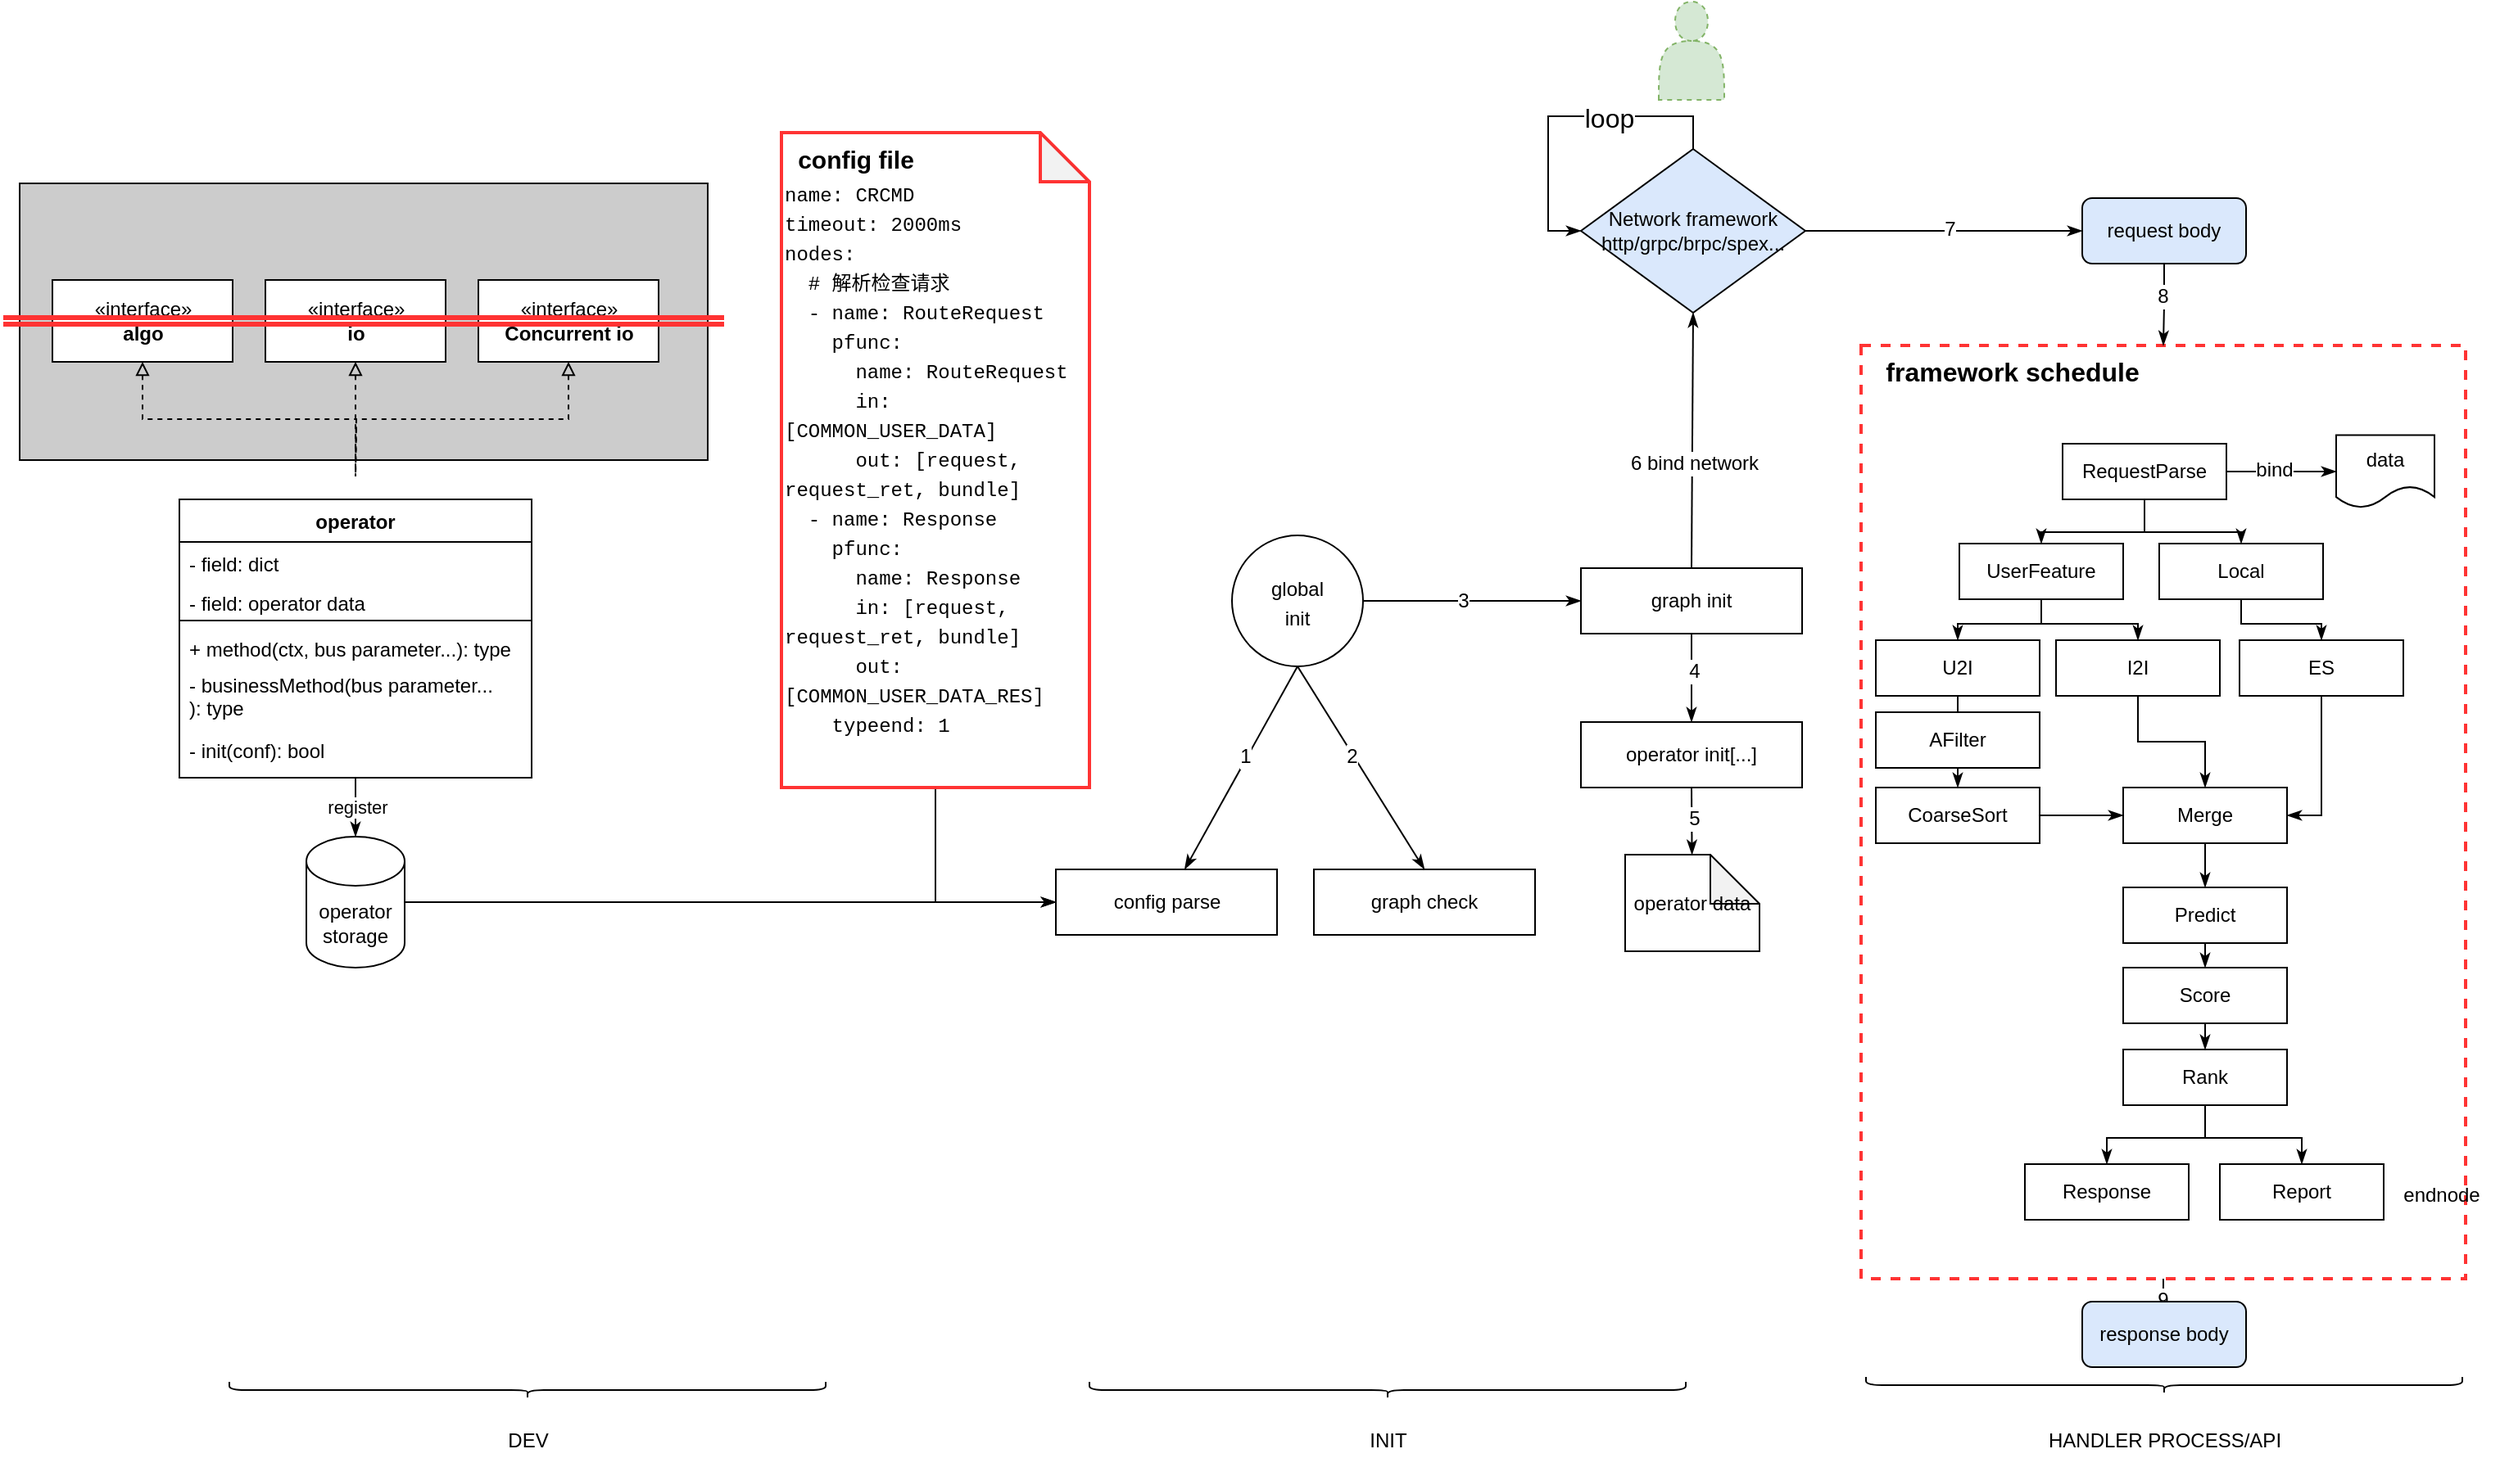 <mxfile version="20.3.0" type="github">
  <diagram id="yWwbZc_F04W9cuqAC80H" name="第 1 页">
    <mxGraphModel dx="1234" dy="769" grid="1" gridSize="10" guides="1" tooltips="1" connect="1" arrows="1" fold="1" page="1" pageScale="1" pageWidth="3300" pageHeight="4681" math="0" shadow="0">
      <root>
        <mxCell id="0" />
        <mxCell id="1" parent="0" />
        <mxCell id="CjYGygCoak3NPDFjtZdw-89" value="" style="rounded=0;whiteSpace=wrap;html=1;fillColor=#CCCCCC;" parent="1" vertex="1">
          <mxGeometry x="77" y="151" width="420" height="169" as="geometry" />
        </mxCell>
        <mxCell id="CjYGygCoak3NPDFjtZdw-1" style="edgeStyle=orthogonalEdgeStyle;rounded=0;orthogonalLoop=1;jettySize=auto;html=1;exitX=0.5;exitY=1;exitDx=0;exitDy=0;fontSize=16;fontColor=#000000;startArrow=none;startFill=0;endArrow=classicThin;endFill=1;" parent="1" source="CjYGygCoak3NPDFjtZdw-3" target="CjYGygCoak3NPDFjtZdw-81" edge="1">
          <mxGeometry relative="1" as="geometry" />
        </mxCell>
        <mxCell id="CjYGygCoak3NPDFjtZdw-2" value="9" style="edgeLabel;html=1;align=center;verticalAlign=middle;resizable=0;points=[];fontSize=12;fontColor=#000000;" parent="CjYGygCoak3NPDFjtZdw-1" vertex="1" connectable="0">
          <mxGeometry x="0.36" relative="1" as="geometry">
            <mxPoint x="-1" y="-5" as="offset" />
          </mxGeometry>
        </mxCell>
        <mxCell id="CjYGygCoak3NPDFjtZdw-3" value="" style="rounded=0;whiteSpace=wrap;html=1;fontSize=12;fontColor=#000000;dashed=1;strokeColor=#FF3333;strokeWidth=2;" parent="1" vertex="1">
          <mxGeometry x="1201" y="250" width="369" height="570" as="geometry" />
        </mxCell>
        <mxCell id="CjYGygCoak3NPDFjtZdw-4" value="INIT" style="text;html=1;resizable=0;autosize=1;align=center;verticalAlign=middle;points=[];fillColor=none;strokeColor=none;rounded=0;" parent="1" vertex="1">
          <mxGeometry x="887" y="904" width="50" height="30" as="geometry" />
        </mxCell>
        <mxCell id="CjYGygCoak3NPDFjtZdw-5" value="HANDLER PROCESS/API" style="text;html=1;resizable=0;autosize=1;align=center;verticalAlign=middle;points=[];fillColor=none;strokeColor=none;rounded=0;" parent="1" vertex="1">
          <mxGeometry x="1301" y="904" width="170" height="30" as="geometry" />
        </mxCell>
        <mxCell id="CjYGygCoak3NPDFjtZdw-12" style="edgeStyle=orthogonalEdgeStyle;rounded=0;orthogonalLoop=1;jettySize=auto;html=1;exitX=0.5;exitY=1;exitDx=0;exitDy=0;entryX=0.5;entryY=0;entryDx=0;entryDy=0;startArrow=block;startFill=0;endArrow=none;endFill=0;dashed=1;" parent="1" source="CjYGygCoak3NPDFjtZdw-13" edge="1">
          <mxGeometry relative="1" as="geometry">
            <mxPoint x="282" y="330" as="targetPoint" />
          </mxGeometry>
        </mxCell>
        <mxCell id="CjYGygCoak3NPDFjtZdw-13" value="«interface»&lt;br&gt;&lt;b&gt;algo&lt;/b&gt;" style="html=1;" parent="1" vertex="1">
          <mxGeometry x="97" y="210" width="110" height="50" as="geometry" />
        </mxCell>
        <mxCell id="CjYGygCoak3NPDFjtZdw-14" style="edgeStyle=orthogonalEdgeStyle;rounded=0;orthogonalLoop=1;jettySize=auto;html=1;exitX=0.5;exitY=1;exitDx=0;exitDy=0;entryX=0.5;entryY=0;entryDx=0;entryDy=0;dashed=1;startArrow=block;startFill=0;endArrow=none;endFill=0;" parent="1" source="CjYGygCoak3NPDFjtZdw-15" edge="1">
          <mxGeometry relative="1" as="geometry">
            <mxPoint x="282" y="330" as="targetPoint" />
          </mxGeometry>
        </mxCell>
        <mxCell id="CjYGygCoak3NPDFjtZdw-15" value="«interface»&lt;br&gt;&lt;b&gt;io&lt;/b&gt;" style="html=1;" parent="1" vertex="1">
          <mxGeometry x="227" y="210" width="110" height="50" as="geometry" />
        </mxCell>
        <mxCell id="CjYGygCoak3NPDFjtZdw-16" style="edgeStyle=orthogonalEdgeStyle;rounded=0;orthogonalLoop=1;jettySize=auto;html=1;exitX=0.5;exitY=1;exitDx=0;exitDy=0;entryX=0.5;entryY=0;entryDx=0;entryDy=0;dashed=1;startArrow=block;startFill=0;endArrow=none;endFill=0;" parent="1" source="CjYGygCoak3NPDFjtZdw-17" edge="1">
          <mxGeometry relative="1" as="geometry">
            <mxPoint x="282" y="330" as="targetPoint" />
          </mxGeometry>
        </mxCell>
        <mxCell id="CjYGygCoak3NPDFjtZdw-17" value="«interface»&lt;br&gt;&lt;b&gt;Concurrent io&lt;/b&gt;" style="html=1;" parent="1" vertex="1">
          <mxGeometry x="357" y="210" width="110" height="50" as="geometry" />
        </mxCell>
        <mxCell id="CjYGygCoak3NPDFjtZdw-18" style="edgeStyle=orthogonalEdgeStyle;rounded=0;orthogonalLoop=1;jettySize=auto;html=1;exitX=0.5;exitY=0;exitDx=0;exitDy=0;exitPerimeter=0;entryX=0.5;entryY=1;entryDx=0;entryDy=0;entryPerimeter=0;startArrow=classicThin;startFill=1;endArrow=none;endFill=0;" parent="1" source="CjYGygCoak3NPDFjtZdw-21" target="CjYGygCoak3NPDFjtZdw-96" edge="1">
          <mxGeometry relative="1" as="geometry">
            <mxPoint x="282" y="490.492" as="targetPoint" />
          </mxGeometry>
        </mxCell>
        <mxCell id="CjYGygCoak3NPDFjtZdw-19" value="register" style="edgeLabel;html=1;align=center;verticalAlign=middle;resizable=0;points=[];" parent="CjYGygCoak3NPDFjtZdw-18" vertex="1" connectable="0">
          <mxGeometry x="0.092" y="-1" relative="1" as="geometry">
            <mxPoint y="1" as="offset" />
          </mxGeometry>
        </mxCell>
        <mxCell id="CjYGygCoak3NPDFjtZdw-20" style="edgeStyle=orthogonalEdgeStyle;rounded=0;orthogonalLoop=1;jettySize=auto;html=1;exitX=1;exitY=0.5;exitDx=0;exitDy=0;exitPerimeter=0;entryX=0;entryY=0.5;entryDx=0;entryDy=0;fontSize=12;fontColor=#000000;startArrow=none;startFill=0;endArrow=classicThin;endFill=1;" parent="1" source="CjYGygCoak3NPDFjtZdw-21" target="CjYGygCoak3NPDFjtZdw-32" edge="1">
          <mxGeometry relative="1" as="geometry" />
        </mxCell>
        <mxCell id="CjYGygCoak3NPDFjtZdw-21" value="operator storage" style="shape=cylinder3;whiteSpace=wrap;html=1;boundedLbl=1;backgroundOutline=1;size=15;" parent="1" vertex="1">
          <mxGeometry x="252" y="550" width="60" height="80" as="geometry" />
        </mxCell>
        <mxCell id="CjYGygCoak3NPDFjtZdw-22" style="edgeStyle=orthogonalEdgeStyle;rounded=0;orthogonalLoop=1;jettySize=auto;html=1;entryX=0;entryY=0.5;entryDx=0;entryDy=0;fontSize=12;fontColor=#000000;startArrow=none;startFill=0;endArrow=classicThin;endFill=1;" parent="1" source="cb_gOXfBQWDPXnd1cPTc-1" target="CjYGygCoak3NPDFjtZdw-32" edge="1">
          <mxGeometry relative="1" as="geometry">
            <mxPoint x="566" y="550" as="sourcePoint" />
          </mxGeometry>
        </mxCell>
        <mxCell id="CjYGygCoak3NPDFjtZdw-25" style="rounded=0;orthogonalLoop=1;jettySize=auto;html=1;exitX=0.5;exitY=1;exitDx=0;exitDy=0;fontSize=12;fontColor=#000000;startArrow=none;startFill=0;endArrow=classicThin;endFill=1;" parent="1" source="CjYGygCoak3NPDFjtZdw-31" target="CjYGygCoak3NPDFjtZdw-32" edge="1">
          <mxGeometry relative="1" as="geometry" />
        </mxCell>
        <mxCell id="CjYGygCoak3NPDFjtZdw-26" value="1" style="edgeLabel;html=1;align=center;verticalAlign=middle;resizable=0;points=[];fontSize=12;fontColor=#000000;" parent="CjYGygCoak3NPDFjtZdw-25" vertex="1" connectable="0">
          <mxGeometry x="-0.091" y="-1" relative="1" as="geometry">
            <mxPoint y="-1" as="offset" />
          </mxGeometry>
        </mxCell>
        <mxCell id="CjYGygCoak3NPDFjtZdw-27" style="edgeStyle=none;rounded=0;orthogonalLoop=1;jettySize=auto;html=1;exitX=0.5;exitY=1;exitDx=0;exitDy=0;entryX=0.5;entryY=0;entryDx=0;entryDy=0;fontSize=12;fontColor=#000000;startArrow=none;startFill=0;endArrow=classicThin;endFill=1;" parent="1" source="CjYGygCoak3NPDFjtZdw-31" target="CjYGygCoak3NPDFjtZdw-33" edge="1">
          <mxGeometry relative="1" as="geometry" />
        </mxCell>
        <mxCell id="CjYGygCoak3NPDFjtZdw-28" value="2" style="edgeLabel;html=1;align=center;verticalAlign=middle;resizable=0;points=[];fontSize=12;fontColor=#000000;" parent="CjYGygCoak3NPDFjtZdw-27" vertex="1" connectable="0">
          <mxGeometry x="-0.146" relative="1" as="geometry">
            <mxPoint y="2" as="offset" />
          </mxGeometry>
        </mxCell>
        <mxCell id="CjYGygCoak3NPDFjtZdw-29" style="edgeStyle=none;rounded=0;orthogonalLoop=1;jettySize=auto;html=1;exitX=1;exitY=0.5;exitDx=0;exitDy=0;entryX=0;entryY=0.5;entryDx=0;entryDy=0;fontSize=12;fontColor=#000000;startArrow=none;startFill=0;endArrow=classicThin;endFill=1;" parent="1" source="CjYGygCoak3NPDFjtZdw-31" target="CjYGygCoak3NPDFjtZdw-38" edge="1">
          <mxGeometry relative="1" as="geometry">
            <mxPoint x="967" y="406" as="targetPoint" />
          </mxGeometry>
        </mxCell>
        <mxCell id="CjYGygCoak3NPDFjtZdw-30" value="3" style="edgeLabel;html=1;align=center;verticalAlign=middle;resizable=0;points=[];fontSize=12;fontColor=#000000;" parent="CjYGygCoak3NPDFjtZdw-29" vertex="1" connectable="0">
          <mxGeometry x="-0.086" relative="1" as="geometry">
            <mxPoint as="offset" />
          </mxGeometry>
        </mxCell>
        <mxCell id="CjYGygCoak3NPDFjtZdw-31" value="&lt;font style=&quot;font-size: 12px;&quot; color=&quot;#000000&quot;&gt;global&lt;br&gt;init&lt;br&gt;&lt;/font&gt;" style="ellipse;whiteSpace=wrap;html=1;aspect=fixed;fontSize=15;fontColor=#0000FF;" parent="1" vertex="1">
          <mxGeometry x="817" y="366" width="80" height="80" as="geometry" />
        </mxCell>
        <mxCell id="CjYGygCoak3NPDFjtZdw-32" value="config parse" style="rounded=0;whiteSpace=wrap;html=1;fontSize=12;fontColor=#000000;" parent="1" vertex="1">
          <mxGeometry x="709.5" y="570" width="135" height="40" as="geometry" />
        </mxCell>
        <mxCell id="CjYGygCoak3NPDFjtZdw-33" value="graph check" style="rounded=0;whiteSpace=wrap;html=1;fontSize=12;fontColor=#000000;" parent="1" vertex="1">
          <mxGeometry x="867" y="570" width="135" height="40" as="geometry" />
        </mxCell>
        <mxCell id="CjYGygCoak3NPDFjtZdw-34" style="edgeStyle=none;rounded=0;orthogonalLoop=1;jettySize=auto;html=1;exitX=0.5;exitY=1;exitDx=0;exitDy=0;entryX=0.5;entryY=0;entryDx=0;entryDy=0;fontSize=12;fontColor=#000000;startArrow=none;startFill=0;endArrow=classicThin;endFill=1;" parent="1" source="CjYGygCoak3NPDFjtZdw-38" target="CjYGygCoak3NPDFjtZdw-41" edge="1">
          <mxGeometry relative="1" as="geometry">
            <mxPoint x="1097.5" y="470" as="targetPoint" />
          </mxGeometry>
        </mxCell>
        <mxCell id="CjYGygCoak3NPDFjtZdw-35" value="4" style="edgeLabel;html=1;align=center;verticalAlign=middle;resizable=0;points=[];fontSize=12;fontColor=#000000;" parent="CjYGygCoak3NPDFjtZdw-34" vertex="1" connectable="0">
          <mxGeometry x="-0.364" y="1" relative="1" as="geometry">
            <mxPoint y="6" as="offset" />
          </mxGeometry>
        </mxCell>
        <mxCell id="CjYGygCoak3NPDFjtZdw-36" style="edgeStyle=none;rounded=0;orthogonalLoop=1;jettySize=auto;html=1;exitX=0.5;exitY=0;exitDx=0;exitDy=0;entryX=0.5;entryY=1;entryDx=0;entryDy=0;fontSize=12;fontColor=#000000;startArrow=none;startFill=0;endArrow=classicThin;endFill=1;" parent="1" source="CjYGygCoak3NPDFjtZdw-38" target="CjYGygCoak3NPDFjtZdw-45" edge="1">
          <mxGeometry relative="1" as="geometry" />
        </mxCell>
        <mxCell id="CjYGygCoak3NPDFjtZdw-37" value="6 bind network" style="edgeLabel;html=1;align=center;verticalAlign=middle;resizable=0;points=[];fontSize=12;fontColor=#000000;" parent="CjYGygCoak3NPDFjtZdw-36" vertex="1" connectable="0">
          <mxGeometry x="-0.179" y="-1" relative="1" as="geometry">
            <mxPoint as="offset" />
          </mxGeometry>
        </mxCell>
        <mxCell id="CjYGygCoak3NPDFjtZdw-38" value="graph&amp;nbsp;init" style="rounded=0;whiteSpace=wrap;html=1;fontSize=12;fontColor=#000000;" parent="1" vertex="1">
          <mxGeometry x="1030" y="386" width="135" height="40" as="geometry" />
        </mxCell>
        <mxCell id="CjYGygCoak3NPDFjtZdw-39" style="edgeStyle=none;rounded=0;orthogonalLoop=1;jettySize=auto;html=1;exitX=0.5;exitY=1;exitDx=0;exitDy=0;fontSize=12;fontColor=#000000;startArrow=none;startFill=0;endArrow=classicThin;endFill=1;" parent="1" source="CjYGygCoak3NPDFjtZdw-41" target="CjYGygCoak3NPDFjtZdw-42" edge="1">
          <mxGeometry relative="1" as="geometry" />
        </mxCell>
        <mxCell id="CjYGygCoak3NPDFjtZdw-40" value="5" style="edgeLabel;html=1;align=center;verticalAlign=middle;resizable=0;points=[];fontSize=12;fontColor=#000000;" parent="CjYGygCoak3NPDFjtZdw-39" vertex="1" connectable="0">
          <mxGeometry x="-0.073" y="1" relative="1" as="geometry">
            <mxPoint as="offset" />
          </mxGeometry>
        </mxCell>
        <mxCell id="CjYGygCoak3NPDFjtZdw-41" value="operator init[...]" style="rounded=0;whiteSpace=wrap;html=1;fontSize=12;fontColor=#000000;" parent="1" vertex="1">
          <mxGeometry x="1030" y="480" width="135" height="40" as="geometry" />
        </mxCell>
        <mxCell id="CjYGygCoak3NPDFjtZdw-42" value="operator data" style="shape=note;whiteSpace=wrap;html=1;backgroundOutline=1;darkOpacity=0.05;fontSize=12;fontColor=#000000;" parent="1" vertex="1">
          <mxGeometry x="1057" y="561" width="82" height="59" as="geometry" />
        </mxCell>
        <mxCell id="CjYGygCoak3NPDFjtZdw-43" style="edgeStyle=orthogonalEdgeStyle;rounded=0;orthogonalLoop=1;jettySize=auto;html=1;exitX=1;exitY=0.5;exitDx=0;exitDy=0;entryX=0;entryY=0.5;entryDx=0;entryDy=0;fontSize=16;fontColor=#000000;startArrow=none;startFill=0;endArrow=classicThin;endFill=1;" parent="1" source="CjYGygCoak3NPDFjtZdw-45" target="CjYGygCoak3NPDFjtZdw-48" edge="1">
          <mxGeometry relative="1" as="geometry" />
        </mxCell>
        <mxCell id="CjYGygCoak3NPDFjtZdw-44" value="7" style="edgeLabel;html=1;align=center;verticalAlign=middle;resizable=0;points=[];fontSize=12;fontColor=#000000;fontStyle=0" parent="CjYGygCoak3NPDFjtZdw-43" vertex="1" connectable="0">
          <mxGeometry x="0.041" y="-2" relative="1" as="geometry">
            <mxPoint y="-3" as="offset" />
          </mxGeometry>
        </mxCell>
        <mxCell id="CjYGygCoak3NPDFjtZdw-45" value="&lt;div&gt;Network framework&lt;/div&gt;&lt;div&gt;http/grpc/brpc/spex...&lt;/div&gt;" style="rhombus;whiteSpace=wrap;html=1;fillColor=#DAE8FC;" parent="1" vertex="1">
          <mxGeometry x="1030" y="130" width="137" height="100" as="geometry" />
        </mxCell>
        <mxCell id="CjYGygCoak3NPDFjtZdw-46" style="edgeStyle=orthogonalEdgeStyle;rounded=0;orthogonalLoop=1;jettySize=auto;html=1;exitX=0.5;exitY=1;exitDx=0;exitDy=0;entryX=0.5;entryY=0;entryDx=0;entryDy=0;fontSize=16;fontColor=#000000;startArrow=none;startFill=0;endArrow=classicThin;endFill=1;" parent="1" source="CjYGygCoak3NPDFjtZdw-48" target="CjYGygCoak3NPDFjtZdw-3" edge="1">
          <mxGeometry relative="1" as="geometry" />
        </mxCell>
        <mxCell id="CjYGygCoak3NPDFjtZdw-47" value="8" style="edgeLabel;html=1;align=center;verticalAlign=middle;resizable=0;points=[];fontSize=12;fontColor=#000000;" parent="CjYGygCoak3NPDFjtZdw-46" vertex="1" connectable="0">
          <mxGeometry x="-0.2" y="-1" relative="1" as="geometry">
            <mxPoint as="offset" />
          </mxGeometry>
        </mxCell>
        <mxCell id="CjYGygCoak3NPDFjtZdw-48" value="request body" style="rounded=1;whiteSpace=wrap;html=1;fontSize=12;fontColor=#000000;fillColor=#DAE8FC;" parent="1" vertex="1">
          <mxGeometry x="1336" y="160" width="100" height="40" as="geometry" />
        </mxCell>
        <mxCell id="CjYGygCoak3NPDFjtZdw-49" value="" style="edgeStyle=orthogonalEdgeStyle;rounded=0;orthogonalLoop=1;jettySize=auto;html=1;fontSize=12;fontColor=#000000;startArrow=none;startFill=0;endArrow=classicThin;endFill=1;entryX=0;entryY=0.5;entryDx=0;entryDy=0;" parent="1" source="CjYGygCoak3NPDFjtZdw-53" target="CjYGygCoak3NPDFjtZdw-54" edge="1">
          <mxGeometry relative="1" as="geometry">
            <mxPoint x="1467" y="357.3" as="targetPoint" />
          </mxGeometry>
        </mxCell>
        <mxCell id="CjYGygCoak3NPDFjtZdw-50" value="bind" style="edgeLabel;html=1;align=center;verticalAlign=middle;resizable=0;points=[];fontSize=12;fontColor=#000000;" parent="CjYGygCoak3NPDFjtZdw-49" vertex="1" connectable="0">
          <mxGeometry x="-0.132" y="-3" relative="1" as="geometry">
            <mxPoint y="-4" as="offset" />
          </mxGeometry>
        </mxCell>
        <mxCell id="CjYGygCoak3NPDFjtZdw-51" style="edgeStyle=orthogonalEdgeStyle;rounded=0;orthogonalLoop=1;jettySize=auto;html=1;exitX=0.5;exitY=1;exitDx=0;exitDy=0;entryX=0.5;entryY=0;entryDx=0;entryDy=0;fontSize=12;fontColor=#000000;startArrow=none;startFill=0;endArrow=classicThin;endFill=1;" parent="1" source="CjYGygCoak3NPDFjtZdw-53" target="CjYGygCoak3NPDFjtZdw-59" edge="1">
          <mxGeometry relative="1" as="geometry" />
        </mxCell>
        <mxCell id="CjYGygCoak3NPDFjtZdw-52" style="edgeStyle=orthogonalEdgeStyle;rounded=0;orthogonalLoop=1;jettySize=auto;html=1;exitX=0.5;exitY=1;exitDx=0;exitDy=0;entryX=0.5;entryY=0;entryDx=0;entryDy=0;fontSize=12;fontColor=#000000;startArrow=none;startFill=0;endArrow=classicThin;endFill=1;" parent="1" source="CjYGygCoak3NPDFjtZdw-53" target="CjYGygCoak3NPDFjtZdw-77" edge="1">
          <mxGeometry relative="1" as="geometry" />
        </mxCell>
        <mxCell id="CjYGygCoak3NPDFjtZdw-53" value="&lt;span style=&quot;text-align: left;&quot;&gt;RequestParse&lt;/span&gt;" style="rounded=0;whiteSpace=wrap;html=1;fontSize=12;fontColor=#000000;" parent="1" vertex="1">
          <mxGeometry x="1324" y="310" width="100" height="34" as="geometry" />
        </mxCell>
        <mxCell id="CjYGygCoak3NPDFjtZdw-54" value="data" style="shape=document;whiteSpace=wrap;html=1;boundedLbl=1;fontColor=#000000;rounded=0;" parent="1" vertex="1">
          <mxGeometry x="1491" y="304.75" width="60" height="44.5" as="geometry" />
        </mxCell>
        <mxCell id="GDNIexU1h7IkVNUTb-i7-6" style="edgeStyle=orthogonalEdgeStyle;rounded=0;orthogonalLoop=1;jettySize=auto;html=1;exitX=0.5;exitY=1;exitDx=0;exitDy=0;strokeColor=#000000;strokeWidth=1;endArrow=classicThin;endFill=1;" parent="1" source="CjYGygCoak3NPDFjtZdw-59" target="CjYGygCoak3NPDFjtZdw-76" edge="1">
          <mxGeometry relative="1" as="geometry">
            <Array as="points">
              <mxPoint x="1311" y="420" />
              <mxPoint x="1260" y="420" />
            </Array>
          </mxGeometry>
        </mxCell>
        <mxCell id="GDNIexU1h7IkVNUTb-i7-7" style="edgeStyle=orthogonalEdgeStyle;rounded=0;orthogonalLoop=1;jettySize=auto;html=1;exitX=0.5;exitY=1;exitDx=0;exitDy=0;entryX=0.5;entryY=0;entryDx=0;entryDy=0;strokeColor=#000000;strokeWidth=1;endArrow=classicThin;endFill=1;" parent="1" source="CjYGygCoak3NPDFjtZdw-59" target="CjYGygCoak3NPDFjtZdw-75" edge="1">
          <mxGeometry relative="1" as="geometry">
            <Array as="points">
              <mxPoint x="1311" y="420" />
              <mxPoint x="1370" y="420" />
            </Array>
          </mxGeometry>
        </mxCell>
        <mxCell id="CjYGygCoak3NPDFjtZdw-59" value="&lt;div style=&quot;text-align: left;&quot;&gt;&lt;span style=&quot;background-color: initial;&quot;&gt;UserFeature&lt;/span&gt;&lt;/div&gt;" style="rounded=0;whiteSpace=wrap;html=1;fontSize=12;fontColor=#000000;" parent="1" vertex="1">
          <mxGeometry x="1261" y="371" width="100" height="34" as="geometry" />
        </mxCell>
        <mxCell id="CjYGygCoak3NPDFjtZdw-60" value="&lt;span style=&quot;text-align: left;&quot;&gt;Report&lt;/span&gt;" style="rounded=0;whiteSpace=wrap;html=1;fontSize=12;fontColor=#000000;" parent="1" vertex="1">
          <mxGeometry x="1420" y="750" width="100" height="34" as="geometry" />
        </mxCell>
        <mxCell id="GDNIexU1h7IkVNUTb-i7-12" style="edgeStyle=orthogonalEdgeStyle;rounded=0;orthogonalLoop=1;jettySize=auto;html=1;exitX=0.5;exitY=1;exitDx=0;exitDy=0;entryX=0.5;entryY=0;entryDx=0;entryDy=0;strokeColor=#000000;strokeWidth=1;endArrow=classicThin;endFill=1;" parent="1" source="CjYGygCoak3NPDFjtZdw-62" target="CjYGygCoak3NPDFjtZdw-68" edge="1">
          <mxGeometry relative="1" as="geometry" />
        </mxCell>
        <mxCell id="CjYGygCoak3NPDFjtZdw-62" value="&lt;span style=&quot;text-align: left;&quot;&gt;Predict&lt;/span&gt;" style="rounded=0;whiteSpace=wrap;html=1;fontSize=12;fontColor=#000000;" parent="1" vertex="1">
          <mxGeometry x="1361" y="581" width="100" height="34" as="geometry" />
        </mxCell>
        <mxCell id="CjYGygCoak3NPDFjtZdw-63" value="&lt;span style=&quot;text-align: left;&quot;&gt;Response&lt;/span&gt;" style="rounded=0;whiteSpace=wrap;html=1;fontSize=12;fontColor=#000000;" parent="1" vertex="1">
          <mxGeometry x="1301" y="750" width="100" height="34" as="geometry" />
        </mxCell>
        <mxCell id="CjYGygCoak3NPDFjtZdw-64" style="edgeStyle=orthogonalEdgeStyle;rounded=0;orthogonalLoop=1;jettySize=auto;html=1;exitX=0.5;exitY=1;exitDx=0;exitDy=0;entryX=0.5;entryY=0;entryDx=0;entryDy=0;fontSize=12;fontColor=#000000;startArrow=none;startFill=0;endArrow=classicThin;endFill=1;" parent="1" source="CjYGygCoak3NPDFjtZdw-66" target="CjYGygCoak3NPDFjtZdw-63" edge="1">
          <mxGeometry relative="1" as="geometry" />
        </mxCell>
        <mxCell id="CjYGygCoak3NPDFjtZdw-65" style="edgeStyle=orthogonalEdgeStyle;rounded=0;orthogonalLoop=1;jettySize=auto;html=1;exitX=0.5;exitY=1;exitDx=0;exitDy=0;entryX=0.5;entryY=0;entryDx=0;entryDy=0;fontSize=12;fontColor=#000000;startArrow=none;startFill=0;endArrow=classicThin;endFill=1;" parent="1" source="CjYGygCoak3NPDFjtZdw-66" target="CjYGygCoak3NPDFjtZdw-60" edge="1">
          <mxGeometry relative="1" as="geometry" />
        </mxCell>
        <mxCell id="CjYGygCoak3NPDFjtZdw-66" value="&lt;div style=&quot;text-align: left;&quot;&gt;&lt;span style=&quot;background-color: initial;&quot;&gt;Rank&lt;/span&gt;&lt;/div&gt;" style="rounded=0;whiteSpace=wrap;html=1;fontSize=12;fontColor=#000000;" parent="1" vertex="1">
          <mxGeometry x="1361" y="680" width="100" height="34" as="geometry" />
        </mxCell>
        <mxCell id="CjYGygCoak3NPDFjtZdw-67" style="edgeStyle=orthogonalEdgeStyle;rounded=0;orthogonalLoop=1;jettySize=auto;html=1;exitX=0.5;exitY=1;exitDx=0;exitDy=0;entryX=0.5;entryY=0;entryDx=0;entryDy=0;fontSize=12;fontColor=#000000;startArrow=none;startFill=0;endArrow=classicThin;endFill=1;" parent="1" source="CjYGygCoak3NPDFjtZdw-68" target="CjYGygCoak3NPDFjtZdw-66" edge="1">
          <mxGeometry relative="1" as="geometry" />
        </mxCell>
        <mxCell id="CjYGygCoak3NPDFjtZdw-68" value="&lt;span style=&quot;text-align: left;&quot;&gt;Score&lt;/span&gt;" style="rounded=0;whiteSpace=wrap;html=1;fontSize=12;fontColor=#000000;" parent="1" vertex="1">
          <mxGeometry x="1361" y="630" width="100" height="34" as="geometry" />
        </mxCell>
        <mxCell id="CjYGygCoak3NPDFjtZdw-69" style="edgeStyle=orthogonalEdgeStyle;rounded=0;orthogonalLoop=1;jettySize=auto;html=1;exitX=0.5;exitY=1;exitDx=0;exitDy=0;entryX=0.5;entryY=0;entryDx=0;entryDy=0;fontSize=12;fontColor=#000000;startArrow=none;startFill=0;endArrow=classicThin;endFill=1;" parent="1" source="CjYGygCoak3NPDFjtZdw-72" target="CjYGygCoak3NPDFjtZdw-62" edge="1">
          <mxGeometry relative="1" as="geometry" />
        </mxCell>
        <mxCell id="CjYGygCoak3NPDFjtZdw-72" value="&lt;span style=&quot;text-align: left;&quot;&gt;Merge&lt;br&gt;&lt;/span&gt;" style="rounded=0;whiteSpace=wrap;html=1;fontSize=12;fontColor=#000000;" parent="1" vertex="1">
          <mxGeometry x="1361" y="520" width="100" height="34" as="geometry" />
        </mxCell>
        <mxCell id="GDNIexU1h7IkVNUTb-i7-11" style="edgeStyle=orthogonalEdgeStyle;rounded=0;orthogonalLoop=1;jettySize=auto;html=1;exitX=0.5;exitY=1;exitDx=0;exitDy=0;entryX=1;entryY=0.5;entryDx=0;entryDy=0;strokeColor=#000000;strokeWidth=1;endArrow=classicThin;endFill=1;" parent="1" source="CjYGygCoak3NPDFjtZdw-73" target="CjYGygCoak3NPDFjtZdw-72" edge="1">
          <mxGeometry relative="1" as="geometry" />
        </mxCell>
        <mxCell id="CjYGygCoak3NPDFjtZdw-73" value="&lt;span style=&quot;text-align: left;&quot;&gt;ES&lt;/span&gt;" style="rounded=0;whiteSpace=wrap;html=1;fontSize=12;fontColor=#000000;" parent="1" vertex="1">
          <mxGeometry x="1432" y="430" width="100" height="34" as="geometry" />
        </mxCell>
        <mxCell id="CjYGygCoak3NPDFjtZdw-74" style="edgeStyle=orthogonalEdgeStyle;rounded=0;orthogonalLoop=1;jettySize=auto;html=1;exitX=0.5;exitY=1;exitDx=0;exitDy=0;entryX=0.5;entryY=0;entryDx=0;entryDy=0;fontSize=12;fontColor=#000000;startArrow=none;startFill=0;endArrow=classicThin;endFill=1;" parent="1" source="CjYGygCoak3NPDFjtZdw-75" target="CjYGygCoak3NPDFjtZdw-72" edge="1">
          <mxGeometry relative="1" as="geometry" />
        </mxCell>
        <mxCell id="CjYGygCoak3NPDFjtZdw-75" value="&lt;span style=&quot;text-align: left;&quot;&gt;I2I&lt;/span&gt;" style="rounded=0;whiteSpace=wrap;html=1;fontSize=12;fontColor=#000000;" parent="1" vertex="1">
          <mxGeometry x="1320" y="430" width="100" height="34" as="geometry" />
        </mxCell>
        <mxCell id="GDNIexU1h7IkVNUTb-i7-9" style="edgeStyle=orthogonalEdgeStyle;rounded=0;orthogonalLoop=1;jettySize=auto;html=1;exitX=0.5;exitY=1;exitDx=0;exitDy=0;entryX=0.5;entryY=0;entryDx=0;entryDy=0;strokeColor=#000000;strokeWidth=1;endArrow=classicThin;endFill=1;" parent="1" source="CjYGygCoak3NPDFjtZdw-76" target="GDNIexU1h7IkVNUTb-i7-4" edge="1">
          <mxGeometry relative="1" as="geometry" />
        </mxCell>
        <mxCell id="CjYGygCoak3NPDFjtZdw-76" value="&lt;span style=&quot;text-align: left;&quot;&gt;U2I&lt;/span&gt;" style="rounded=0;whiteSpace=wrap;html=1;fontSize=12;fontColor=#000000;" parent="1" vertex="1">
          <mxGeometry x="1210" y="430" width="100" height="34" as="geometry" />
        </mxCell>
        <mxCell id="GDNIexU1h7IkVNUTb-i7-8" style="edgeStyle=orthogonalEdgeStyle;rounded=0;orthogonalLoop=1;jettySize=auto;html=1;exitX=0.5;exitY=1;exitDx=0;exitDy=0;entryX=0.5;entryY=0;entryDx=0;entryDy=0;strokeColor=#000000;strokeWidth=1;endArrow=classicThin;endFill=1;" parent="1" source="CjYGygCoak3NPDFjtZdw-77" target="CjYGygCoak3NPDFjtZdw-73" edge="1">
          <mxGeometry relative="1" as="geometry">
            <Array as="points">
              <mxPoint x="1433" y="420" />
              <mxPoint x="1482" y="420" />
            </Array>
          </mxGeometry>
        </mxCell>
        <mxCell id="CjYGygCoak3NPDFjtZdw-77" value="&lt;span style=&quot;text-align: left;&quot;&gt;Local&lt;/span&gt;" style="rounded=0;whiteSpace=wrap;html=1;fontSize=12;fontColor=#000000;" parent="1" vertex="1">
          <mxGeometry x="1383" y="371" width="100" height="34" as="geometry" />
        </mxCell>
        <mxCell id="CjYGygCoak3NPDFjtZdw-78" value="&lt;b&gt;&lt;font style=&quot;font-size: 16px;&quot;&gt;framework schedule&lt;/font&gt;&lt;/b&gt;" style="text;html=1;resizable=0;autosize=1;align=center;verticalAlign=middle;points=[];fillColor=none;strokeColor=none;rounded=0;dashed=1;fontSize=12;fontColor=#000000;" parent="1" vertex="1">
          <mxGeometry x="1203" y="251" width="180" height="30" as="geometry" />
        </mxCell>
        <mxCell id="CjYGygCoak3NPDFjtZdw-79" style="edgeStyle=orthogonalEdgeStyle;rounded=0;orthogonalLoop=1;jettySize=auto;html=1;exitX=0.5;exitY=0;exitDx=0;exitDy=0;entryX=0;entryY=0.5;entryDx=0;entryDy=0;fontSize=16;fontColor=#000000;startArrow=none;startFill=0;endArrow=classicThin;endFill=1;" parent="1" source="CjYGygCoak3NPDFjtZdw-45" target="CjYGygCoak3NPDFjtZdw-45" edge="1">
          <mxGeometry relative="1" as="geometry">
            <Array as="points">
              <mxPoint x="1099" y="110" />
              <mxPoint x="1010" y="110" />
              <mxPoint x="1010" y="180" />
            </Array>
          </mxGeometry>
        </mxCell>
        <mxCell id="CjYGygCoak3NPDFjtZdw-80" value="loop" style="edgeLabel;html=1;align=center;verticalAlign=middle;resizable=0;points=[];fontSize=16;fontColor=#000000;" parent="CjYGygCoak3NPDFjtZdw-79" vertex="1" connectable="0">
          <mxGeometry x="-0.275" y="1" relative="1" as="geometry">
            <mxPoint as="offset" />
          </mxGeometry>
        </mxCell>
        <mxCell id="CjYGygCoak3NPDFjtZdw-81" value="response body" style="rounded=1;whiteSpace=wrap;html=1;fontSize=12;fontColor=#000000;fillColor=#DAE8FC;" parent="1" vertex="1">
          <mxGeometry x="1336" y="834" width="100" height="40" as="geometry" />
        </mxCell>
        <mxCell id="CjYGygCoak3NPDFjtZdw-82" value="" style="shape=actor;whiteSpace=wrap;html=1;dashed=1;fillColor=#d5e8d4;strokeColor=#82b366;" parent="1" vertex="1">
          <mxGeometry x="1077.5" y="40" width="40" height="60" as="geometry" />
        </mxCell>
        <mxCell id="CjYGygCoak3NPDFjtZdw-84" value="" style="shape=curlyBracket;whiteSpace=wrap;html=1;rounded=1;flipH=1;direction=north;" parent="1" vertex="1">
          <mxGeometry x="205" y="883" width="364" height="10" as="geometry" />
        </mxCell>
        <mxCell id="CjYGygCoak3NPDFjtZdw-85" value="DEV" style="text;html=1;resizable=0;autosize=1;align=center;verticalAlign=middle;points=[];fillColor=none;strokeColor=none;rounded=0;dashed=1;fontSize=12;fontColor=#000000;" parent="1" vertex="1">
          <mxGeometry x="362" y="904" width="50" height="30" as="geometry" />
        </mxCell>
        <mxCell id="CjYGygCoak3NPDFjtZdw-86" value="" style="shape=curlyBracket;whiteSpace=wrap;html=1;rounded=1;flipH=1;direction=north;" parent="1" vertex="1">
          <mxGeometry x="730" y="883" width="364" height="10" as="geometry" />
        </mxCell>
        <mxCell id="CjYGygCoak3NPDFjtZdw-87" value="" style="shape=curlyBracket;whiteSpace=wrap;html=1;rounded=1;flipH=1;direction=north;" parent="1" vertex="1">
          <mxGeometry x="1204" y="880" width="364" height="10" as="geometry" />
        </mxCell>
        <mxCell id="CjYGygCoak3NPDFjtZdw-90" value="operator" style="swimlane;fontStyle=1;align=center;verticalAlign=top;childLayout=stackLayout;horizontal=1;startSize=26;horizontalStack=0;resizeParent=1;resizeParentMax=0;resizeLast=0;collapsible=1;marginBottom=0;" parent="1" vertex="1">
          <mxGeometry x="174.5" y="344" width="215" height="170" as="geometry">
            <mxRectangle x="113" y="330" width="90" height="30" as="alternateBounds" />
          </mxGeometry>
        </mxCell>
        <mxCell id="CjYGygCoak3NPDFjtZdw-91" value="- field: dict" style="text;strokeColor=none;fillColor=none;align=left;verticalAlign=top;spacingLeft=4;spacingRight=4;overflow=hidden;rotatable=0;points=[[0,0.5],[1,0.5]];portConstraint=eastwest;" parent="CjYGygCoak3NPDFjtZdw-90" vertex="1">
          <mxGeometry y="26" width="215" height="24" as="geometry" />
        </mxCell>
        <mxCell id="CjYGygCoak3NPDFjtZdw-92" value="- field: operator data" style="text;strokeColor=none;fillColor=none;align=left;verticalAlign=top;spacingLeft=4;spacingRight=4;overflow=hidden;rotatable=0;points=[[0,0.5],[1,0.5]];portConstraint=eastwest;" parent="CjYGygCoak3NPDFjtZdw-90" vertex="1">
          <mxGeometry y="50" width="215" height="20" as="geometry" />
        </mxCell>
        <mxCell id="CjYGygCoak3NPDFjtZdw-93" value="" style="line;strokeWidth=1;fillColor=none;align=left;verticalAlign=middle;spacingTop=-1;spacingLeft=3;spacingRight=3;rotatable=0;labelPosition=right;points=[];portConstraint=eastwest;" parent="CjYGygCoak3NPDFjtZdw-90" vertex="1">
          <mxGeometry y="70" width="215" height="8" as="geometry" />
        </mxCell>
        <mxCell id="CjYGygCoak3NPDFjtZdw-94" value="+ method(ctx, bus parameter...): type" style="text;strokeColor=none;fillColor=none;align=left;verticalAlign=top;spacingLeft=4;spacingRight=4;overflow=hidden;rotatable=0;points=[[0,0.5],[1,0.5]];portConstraint=eastwest;" parent="CjYGygCoak3NPDFjtZdw-90" vertex="1">
          <mxGeometry y="78" width="215" height="22" as="geometry" />
        </mxCell>
        <mxCell id="CjYGygCoak3NPDFjtZdw-95" value="- businessMethod(bus parameter...&#xa;): type" style="text;strokeColor=none;fillColor=none;align=left;verticalAlign=top;spacingLeft=4;spacingRight=4;overflow=hidden;rotatable=0;points=[[0,0.5],[1,0.5]];portConstraint=eastwest;" parent="CjYGygCoak3NPDFjtZdw-90" vertex="1">
          <mxGeometry y="100" width="215" height="40" as="geometry" />
        </mxCell>
        <mxCell id="CjYGygCoak3NPDFjtZdw-96" value="- init(conf): bool" style="text;strokeColor=none;fillColor=none;align=left;verticalAlign=top;spacingLeft=4;spacingRight=4;overflow=hidden;rotatable=0;points=[[0,0.5],[1,0.5]];portConstraint=eastwest;" parent="CjYGygCoak3NPDFjtZdw-90" vertex="1">
          <mxGeometry y="140" width="215" height="30" as="geometry" />
        </mxCell>
        <mxCell id="GDNIexU1h7IkVNUTb-i7-1" value="" style="edgeStyle=none;orthogonalLoop=1;jettySize=auto;html=1;rounded=0;endArrow=none;endFill=0;strokeWidth=3;strokeColor=#FF3333;" parent="1" edge="1">
          <mxGeometry width="80" relative="1" as="geometry">
            <mxPoint x="67" y="237" as="sourcePoint" />
            <mxPoint x="507" y="237" as="targetPoint" />
            <Array as="points" />
          </mxGeometry>
        </mxCell>
        <mxCell id="GDNIexU1h7IkVNUTb-i7-2" value="" style="edgeStyle=none;orthogonalLoop=1;jettySize=auto;html=1;rounded=0;endArrow=none;endFill=0;strokeWidth=3;strokeColor=#FF3333;" parent="1" edge="1">
          <mxGeometry width="80" relative="1" as="geometry">
            <mxPoint x="67" y="233" as="sourcePoint" />
            <mxPoint x="507" y="233" as="targetPoint" />
            <Array as="points" />
          </mxGeometry>
        </mxCell>
        <mxCell id="GDNIexU1h7IkVNUTb-i7-3" value="&lt;span style=&quot;text-align: left;&quot;&gt;AFilter&lt;br&gt;&lt;/span&gt;" style="rounded=0;whiteSpace=wrap;html=1;fontSize=12;fontColor=#000000;" parent="1" vertex="1">
          <mxGeometry x="1210" y="474" width="100" height="34" as="geometry" />
        </mxCell>
        <mxCell id="GDNIexU1h7IkVNUTb-i7-10" style="edgeStyle=orthogonalEdgeStyle;rounded=0;orthogonalLoop=1;jettySize=auto;html=1;exitX=1;exitY=0.5;exitDx=0;exitDy=0;entryX=0;entryY=0.5;entryDx=0;entryDy=0;strokeColor=#000000;strokeWidth=1;endArrow=classicThin;endFill=1;" parent="1" source="GDNIexU1h7IkVNUTb-i7-4" target="CjYGygCoak3NPDFjtZdw-72" edge="1">
          <mxGeometry relative="1" as="geometry" />
        </mxCell>
        <mxCell id="GDNIexU1h7IkVNUTb-i7-4" value="&lt;span style=&quot;text-align: left;&quot;&gt;CoarseSort&lt;br&gt;&lt;/span&gt;" style="rounded=0;whiteSpace=wrap;html=1;fontSize=12;fontColor=#000000;" parent="1" vertex="1">
          <mxGeometry x="1210" y="520" width="100" height="34" as="geometry" />
        </mxCell>
        <mxCell id="GDNIexU1h7IkVNUTb-i7-14" value="endnode" style="text;html=1;resizable=0;autosize=1;align=center;verticalAlign=middle;points=[];fillColor=none;strokeColor=none;rounded=0;" parent="1" vertex="1">
          <mxGeometry x="1520" y="754" width="70" height="30" as="geometry" />
        </mxCell>
        <mxCell id="cb_gOXfBQWDPXnd1cPTc-1" value="&lt;div style=&quot;font-family: Menlo, Monaco, &amp;quot;Courier New&amp;quot;, monospace; line-height: 18px; font-size: 10px;&quot;&gt;&lt;div style=&quot;font-size: 10px;&quot;&gt;&lt;div style=&quot;font-size: 12px; line-height: 18px;&quot;&gt;&lt;div style=&quot;line-height: 18px;&quot;&gt;&lt;span style=&quot;background-color: rgb(255, 255, 255);&quot;&gt;name: CRCMD&lt;/span&gt;&lt;/div&gt;&lt;div style=&quot;line-height: 18px;&quot;&gt;&lt;span style=&quot;background-color: rgb(255, 255, 255);&quot;&gt;timeout: 2000ms&lt;/span&gt;&lt;/div&gt;&lt;div style=&quot;line-height: 18px;&quot;&gt;&lt;span style=&quot;background-color: rgb(255, 255, 255);&quot;&gt;nodes:&lt;/span&gt;&lt;/div&gt;&lt;div style=&quot;line-height: 18px;&quot;&gt;&lt;span style=&quot;background-color: rgb(255, 255, 255);&quot;&gt;&amp;nbsp; # 解析检查请求&lt;/span&gt;&lt;/div&gt;&lt;div style=&quot;line-height: 18px;&quot;&gt;&lt;span style=&quot;background-color: rgb(255, 255, 255);&quot;&gt;&amp;nbsp; - name: RouteRequest&lt;/span&gt;&lt;/div&gt;&lt;div style=&quot;line-height: 18px;&quot;&gt;&lt;span style=&quot;background-color: rgb(255, 255, 255);&quot;&gt;&amp;nbsp; &amp;nbsp; pfunc:&lt;/span&gt;&lt;/div&gt;&lt;div style=&quot;line-height: 18px;&quot;&gt;&lt;span style=&quot;background-color: rgb(255, 255, 255);&quot;&gt;&amp;nbsp; &amp;nbsp; &amp;nbsp; name: RouteRequest&lt;/span&gt;&lt;/div&gt;&lt;div style=&quot;line-height: 18px;&quot;&gt;&lt;span style=&quot;background-color: rgb(255, 255, 255);&quot;&gt;&amp;nbsp; &amp;nbsp; &amp;nbsp; in: [COMMON_USER_DATA]&lt;/span&gt;&lt;/div&gt;&lt;div style=&quot;line-height: 18px;&quot;&gt;&lt;span style=&quot;background-color: rgb(255, 255, 255);&quot;&gt;&amp;nbsp; &amp;nbsp; &amp;nbsp; out: [request, request_ret, bundle]&lt;/span&gt;&lt;/div&gt;&lt;div style=&quot;line-height: 18px;&quot;&gt;&lt;span style=&quot;background-color: rgb(255, 255, 255);&quot;&gt;&amp;nbsp; - name: Response&lt;/span&gt;&lt;/div&gt;&lt;div style=&quot;line-height: 18px;&quot;&gt;&lt;span style=&quot;background-color: rgb(255, 255, 255);&quot;&gt;&amp;nbsp; &amp;nbsp; pfunc:&lt;/span&gt;&lt;/div&gt;&lt;div style=&quot;line-height: 18px;&quot;&gt;&lt;span style=&quot;background-color: rgb(255, 255, 255);&quot;&gt;&amp;nbsp; &amp;nbsp; &amp;nbsp; name: Response&lt;/span&gt;&lt;/div&gt;&lt;div style=&quot;line-height: 18px;&quot;&gt;&lt;span style=&quot;background-color: rgb(255, 255, 255);&quot;&gt;&amp;nbsp; &amp;nbsp; &amp;nbsp; in: [request, request_ret, bundle]&lt;/span&gt;&lt;/div&gt;&lt;div style=&quot;line-height: 18px;&quot;&gt;&lt;span style=&quot;background-color: rgb(255, 255, 255);&quot;&gt;&amp;nbsp; &amp;nbsp; &amp;nbsp; out: [COMMON_USER_DATA_RES]&lt;/span&gt;&lt;/div&gt;&lt;div style=&quot;line-height: 18px;&quot;&gt;&lt;span style=&quot;background-color: rgb(255, 255, 255);&quot;&gt;&amp;nbsp; &amp;nbsp; typeend: 1&lt;/span&gt;&lt;/div&gt;&lt;/div&gt;&lt;/div&gt;&lt;/div&gt;" style="shape=note;whiteSpace=wrap;html=1;backgroundOutline=1;darkOpacity=0.05;align=left;strokeColor=#FF3333;strokeWidth=2;" vertex="1" parent="1">
          <mxGeometry x="542" y="120" width="188" height="400" as="geometry" />
        </mxCell>
        <mxCell id="CjYGygCoak3NPDFjtZdw-24" value="&lt;b&gt;&lt;font style=&quot;font-size: 15px;&quot;&gt;config file&lt;/font&gt;&lt;/b&gt;" style="text;html=1;resizable=0;autosize=1;align=center;verticalAlign=middle;points=[];fillColor=none;strokeColor=none;rounded=0;" parent="1" vertex="1">
          <mxGeometry x="542" y="121" width="90" height="30" as="geometry" />
        </mxCell>
      </root>
    </mxGraphModel>
  </diagram>
</mxfile>
